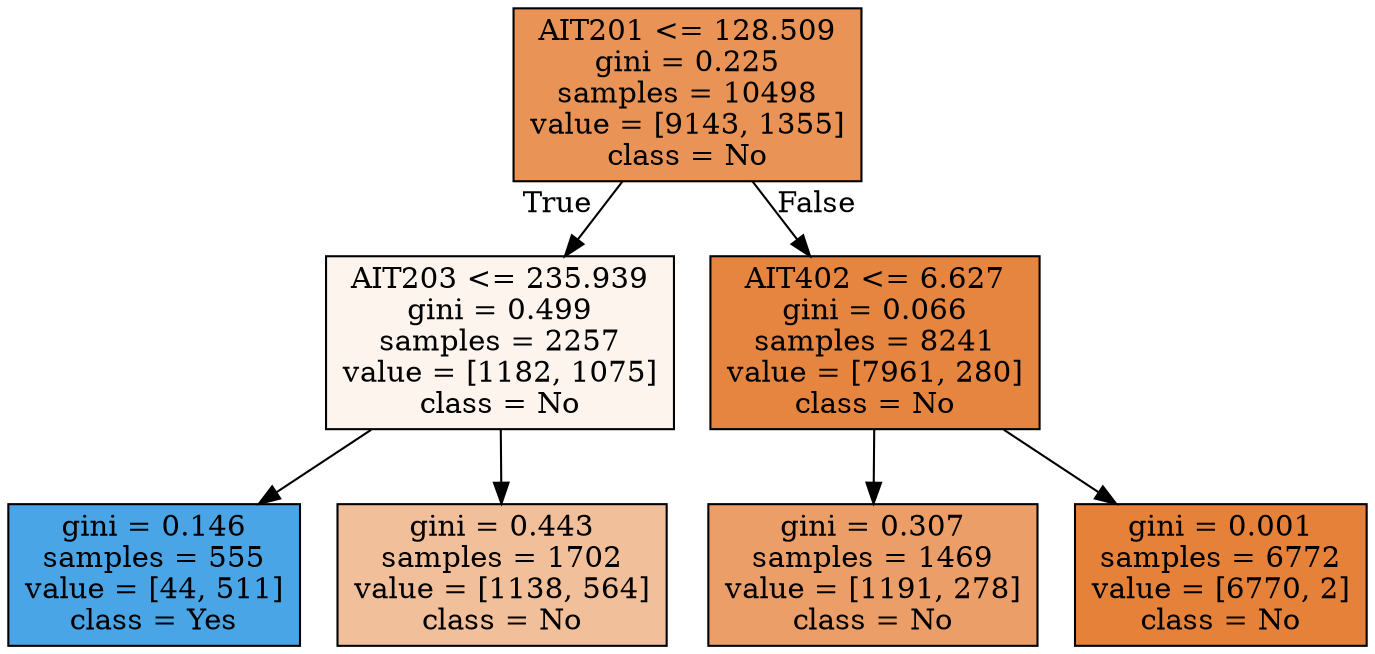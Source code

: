 digraph Tree {
node [shape=box, style="filled", color="black"] ;
0 [label="AIT201 <= 128.509\ngini = 0.225\nsamples = 10498\nvalue = [9143, 1355]\nclass = No", fillcolor="#e99456"] ;
1 [label="AIT203 <= 235.939\ngini = 0.499\nsamples = 2257\nvalue = [1182, 1075]\nclass = No", fillcolor="#fdf4ed"] ;
0 -> 1 [labeldistance=2.5, labelangle=45, headlabel="True"] ;
2 [label="gini = 0.146\nsamples = 555\nvalue = [44, 511]\nclass = Yes", fillcolor="#4aa5e7"] ;
1 -> 2 ;
3 [label="gini = 0.443\nsamples = 1702\nvalue = [1138, 564]\nclass = No", fillcolor="#f2bf9b"] ;
1 -> 3 ;
4 [label="AIT402 <= 6.627\ngini = 0.066\nsamples = 8241\nvalue = [7961, 280]\nclass = No", fillcolor="#e68540"] ;
0 -> 4 [labeldistance=2.5, labelangle=-45, headlabel="False"] ;
5 [label="gini = 0.307\nsamples = 1469\nvalue = [1191, 278]\nclass = No", fillcolor="#eb9e67"] ;
4 -> 5 ;
6 [label="gini = 0.001\nsamples = 6772\nvalue = [6770, 2]\nclass = No", fillcolor="#e58139"] ;
4 -> 6 ;
}